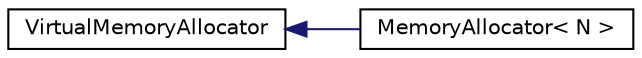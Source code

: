digraph G
{
  edge [fontname="Helvetica",fontsize="10",labelfontname="Helvetica",labelfontsize="10"];
  node [fontname="Helvetica",fontsize="10",shape=record];
  rankdir=LR;
  Node1 [label="VirtualMemoryAllocator",height=0.2,width=0.4,color="black", fillcolor="white", style="filled",URL="$dd/d1e/classVirtualMemoryAllocator.html"];
  Node1 -> Node2 [dir=back,color="midnightblue",fontsize="10",style="solid",fontname="Helvetica"];
  Node2 [label="MemoryAllocator\< N \>",height=0.2,width=0.4,color="black", fillcolor="white", style="filled",URL="$d0/de0/classMemoryAllocator.html"];
}

